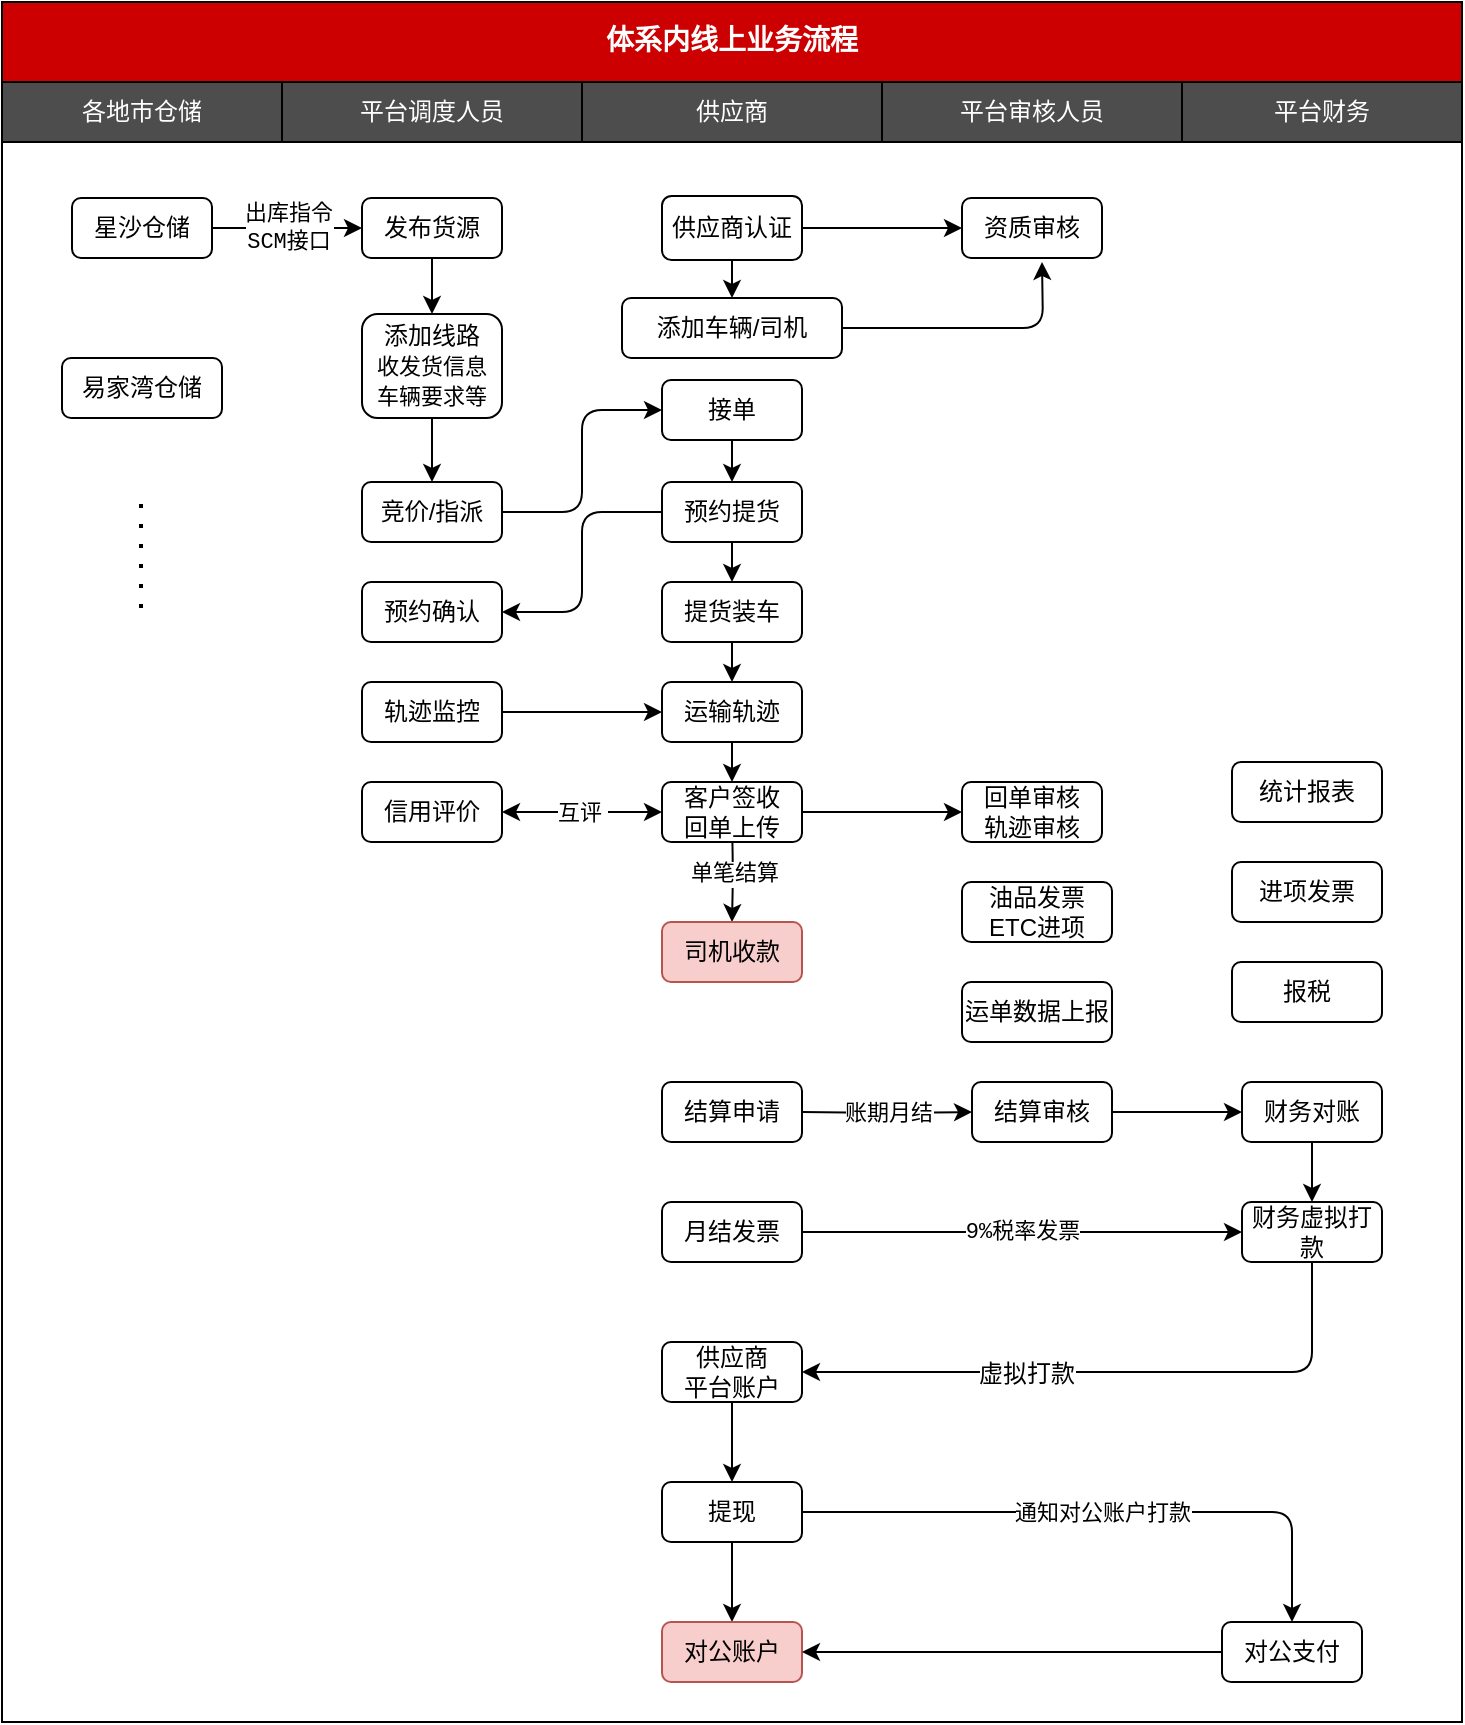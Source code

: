<mxfile version="12.4.7" type="github">
  <diagram id="3_ST8aORF-W1Ic3_STmp" name="第 1 页">
    <mxGraphModel dx="854" dy="478" grid="1" gridSize="10" guides="1" tooltips="1" connect="1" arrows="1" fold="1" page="1" pageScale="1" pageWidth="827" pageHeight="1169" math="0" shadow="0">
      <root>
        <mxCell id="0"/>
        <mxCell id="1" parent="0"/>
        <mxCell id="tVjI4oLR0k96hLmSN2iQ-1" value="" style="rounded=0;whiteSpace=wrap;html=1;fontFamily=Courier New;fontColor=#000000;" vertex="1" parent="1">
          <mxGeometry x="60" y="120" width="730" height="790" as="geometry"/>
        </mxCell>
        <mxCell id="tVjI4oLR0k96hLmSN2iQ-2" value="平台调度人员" style="rounded=0;whiteSpace=wrap;html=1;fillColor=#4D4D4D;fontColor=#FFFFFF;" vertex="1" parent="1">
          <mxGeometry x="200" y="90" width="150" height="30" as="geometry"/>
        </mxCell>
        <mxCell id="tVjI4oLR0k96hLmSN2iQ-3" value="供应商" style="rounded=0;whiteSpace=wrap;html=1;fillColor=#4D4D4D;fontColor=#FFFFFF;" vertex="1" parent="1">
          <mxGeometry x="350" y="90" width="150" height="30" as="geometry"/>
        </mxCell>
        <mxCell id="tVjI4oLR0k96hLmSN2iQ-4" value="平台审核人员" style="rounded=0;whiteSpace=wrap;html=1;fillColor=#4D4D4D;fontColor=#FFFFFF;" vertex="1" parent="1">
          <mxGeometry x="500" y="90" width="150" height="30" as="geometry"/>
        </mxCell>
        <mxCell id="tVjI4oLR0k96hLmSN2iQ-5" value="体系内线上业务流程" style="rounded=0;whiteSpace=wrap;html=1;fillColor=#CC0000;fontColor=#FFFFFF;fontSize=14;fontStyle=1;fontFamily=Courier New;" vertex="1" parent="1">
          <mxGeometry x="60" y="50" width="730" height="40" as="geometry"/>
        </mxCell>
        <mxCell id="tVjI4oLR0k96hLmSN2iQ-6" value="星沙仓储" style="rounded=1;whiteSpace=wrap;html=1;" vertex="1" parent="1">
          <mxGeometry x="95" y="148" width="70" height="30" as="geometry"/>
        </mxCell>
        <mxCell id="tVjI4oLR0k96hLmSN2iQ-7" value="易家湾仓储" style="rounded=1;whiteSpace=wrap;html=1;" vertex="1" parent="1">
          <mxGeometry x="90" y="228" width="80" height="30" as="geometry"/>
        </mxCell>
        <mxCell id="tVjI4oLR0k96hLmSN2iQ-8" value="各地市仓储" style="rounded=0;whiteSpace=wrap;html=1;fillColor=#4D4D4D;fontColor=#FFFFFF;" vertex="1" parent="1">
          <mxGeometry x="60" y="90" width="140" height="30" as="geometry"/>
        </mxCell>
        <mxCell id="tVjI4oLR0k96hLmSN2iQ-9" value="" style="endArrow=none;dashed=1;html=1;fontFamily=Courier New;fontColor=#FFFFFF;strokeWidth=2;dashPattern=1 4;" edge="1" parent="1">
          <mxGeometry width="50" height="50" relative="1" as="geometry">
            <mxPoint x="129.5" y="353" as="sourcePoint"/>
            <mxPoint x="129.5" y="293" as="targetPoint"/>
          </mxGeometry>
        </mxCell>
        <mxCell id="tVjI4oLR0k96hLmSN2iQ-62" style="edgeStyle=orthogonalEdgeStyle;rounded=1;orthogonalLoop=1;jettySize=auto;html=1;entryX=0.5;entryY=0;entryDx=0;entryDy=0;" edge="1" parent="1" source="tVjI4oLR0k96hLmSN2iQ-11" target="tVjI4oLR0k96hLmSN2iQ-19">
          <mxGeometry relative="1" as="geometry"/>
        </mxCell>
        <mxCell id="tVjI4oLR0k96hLmSN2iQ-115" style="edgeStyle=orthogonalEdgeStyle;rounded=1;orthogonalLoop=1;jettySize=auto;html=1;entryX=1;entryY=0.5;entryDx=0;entryDy=0;startArrow=none;startFill=0;" edge="1" parent="1" source="tVjI4oLR0k96hLmSN2iQ-11" target="tVjI4oLR0k96hLmSN2iQ-113">
          <mxGeometry relative="1" as="geometry"/>
        </mxCell>
        <mxCell id="tVjI4oLR0k96hLmSN2iQ-11" value="预约提货" style="rounded=1;whiteSpace=wrap;html=1;" vertex="1" parent="1">
          <mxGeometry x="390" y="290" width="70" height="30" as="geometry"/>
        </mxCell>
        <mxCell id="tVjI4oLR0k96hLmSN2iQ-12" value="账期月结" style="edgeStyle=orthogonalEdgeStyle;rounded=1;orthogonalLoop=1;jettySize=auto;html=1;strokeWidth=1;fontFamily=Courier New;fontColor=#000000;align=center;" edge="1" parent="1" target="tVjI4oLR0k96hLmSN2iQ-29">
          <mxGeometry relative="1" as="geometry">
            <mxPoint x="460" y="605" as="sourcePoint"/>
          </mxGeometry>
        </mxCell>
        <mxCell id="tVjI4oLR0k96hLmSN2iQ-13" value="单笔结算" style="edgeStyle=orthogonalEdgeStyle;rounded=1;orthogonalLoop=1;jettySize=auto;html=1;strokeWidth=1;fontFamily=Courier New;fontColor=#000000;align=center;" edge="1" parent="1" target="tVjI4oLR0k96hLmSN2iQ-15">
          <mxGeometry relative="1" as="geometry">
            <mxPoint x="425" y="460" as="sourcePoint"/>
          </mxGeometry>
        </mxCell>
        <mxCell id="tVjI4oLR0k96hLmSN2iQ-15" value="司机收款" style="rounded=1;whiteSpace=wrap;html=1;fillColor=#f8cecc;strokeColor=#b85450;" vertex="1" parent="1">
          <mxGeometry x="390" y="510" width="70" height="30" as="geometry"/>
        </mxCell>
        <mxCell id="tVjI4oLR0k96hLmSN2iQ-16" value="平台财务" style="rounded=0;whiteSpace=wrap;html=1;fillColor=#4D4D4D;fontColor=#FFFFFF;" vertex="1" parent="1">
          <mxGeometry x="650" y="90" width="140" height="30" as="geometry"/>
        </mxCell>
        <mxCell id="tVjI4oLR0k96hLmSN2iQ-109" style="edgeStyle=orthogonalEdgeStyle;rounded=1;orthogonalLoop=1;jettySize=auto;html=1;startArrow=none;startFill=0;" edge="1" parent="1" source="tVjI4oLR0k96hLmSN2iQ-19" target="tVjI4oLR0k96hLmSN2iQ-108">
          <mxGeometry relative="1" as="geometry"/>
        </mxCell>
        <mxCell id="tVjI4oLR0k96hLmSN2iQ-19" value="提货装车" style="rounded=1;whiteSpace=wrap;html=1;" vertex="1" parent="1">
          <mxGeometry x="390" y="340" width="70" height="30" as="geometry"/>
        </mxCell>
        <mxCell id="tVjI4oLR0k96hLmSN2iQ-23" value="出库指令&lt;br&gt;SCM接口" style="edgeStyle=orthogonalEdgeStyle;rounded=0;orthogonalLoop=1;jettySize=auto;html=1;strokeWidth=1;fontFamily=Courier New;fontColor=#000000;" edge="1" parent="1" source="tVjI4oLR0k96hLmSN2iQ-6">
          <mxGeometry relative="1" as="geometry">
            <Array as="points">
              <mxPoint x="200" y="163"/>
              <mxPoint x="200" y="163"/>
            </Array>
            <mxPoint x="240" y="163" as="targetPoint"/>
          </mxGeometry>
        </mxCell>
        <mxCell id="tVjI4oLR0k96hLmSN2iQ-64" style="edgeStyle=orthogonalEdgeStyle;rounded=1;orthogonalLoop=1;jettySize=auto;html=1;entryX=0;entryY=0.5;entryDx=0;entryDy=0;" edge="1" parent="1" source="tVjI4oLR0k96hLmSN2iQ-25" target="tVjI4oLR0k96hLmSN2iQ-63">
          <mxGeometry relative="1" as="geometry"/>
        </mxCell>
        <mxCell id="tVjI4oLR0k96hLmSN2iQ-70" value="互评&amp;nbsp;" style="edgeStyle=orthogonalEdgeStyle;rounded=1;orthogonalLoop=1;jettySize=auto;html=1;startArrow=classic;startFill=1;" edge="1" parent="1" source="tVjI4oLR0k96hLmSN2iQ-25" target="tVjI4oLR0k96hLmSN2iQ-69">
          <mxGeometry relative="1" as="geometry"/>
        </mxCell>
        <mxCell id="tVjI4oLR0k96hLmSN2iQ-25" value="客户签收&lt;br&gt;回单上传" style="rounded=1;whiteSpace=wrap;html=1;" vertex="1" parent="1">
          <mxGeometry x="390" y="440" width="70" height="30" as="geometry"/>
        </mxCell>
        <mxCell id="tVjI4oLR0k96hLmSN2iQ-69" value="信用评价" style="rounded=1;whiteSpace=wrap;html=1;" vertex="1" parent="1">
          <mxGeometry x="240" y="440" width="70" height="30" as="geometry"/>
        </mxCell>
        <mxCell id="tVjI4oLR0k96hLmSN2iQ-28" style="edgeStyle=orthogonalEdgeStyle;rounded=1;orthogonalLoop=1;jettySize=auto;html=1;entryX=0;entryY=0.5;entryDx=0;entryDy=0;strokeWidth=1;fontFamily=Courier New;fontColor=#000000;align=center;" edge="1" parent="1" source="tVjI4oLR0k96hLmSN2iQ-29" target="tVjI4oLR0k96hLmSN2iQ-33">
          <mxGeometry relative="1" as="geometry"/>
        </mxCell>
        <mxCell id="tVjI4oLR0k96hLmSN2iQ-29" value="结算审核" style="rounded=1;whiteSpace=wrap;html=1;" vertex="1" parent="1">
          <mxGeometry x="545" y="590" width="70" height="30" as="geometry"/>
        </mxCell>
        <mxCell id="tVjI4oLR0k96hLmSN2iQ-51" style="edgeStyle=orthogonalEdgeStyle;rounded=1;orthogonalLoop=1;jettySize=auto;html=1;entryX=0;entryY=0.5;entryDx=0;entryDy=0;" edge="1" parent="1" source="tVjI4oLR0k96hLmSN2iQ-31" target="tVjI4oLR0k96hLmSN2iQ-50">
          <mxGeometry relative="1" as="geometry"/>
        </mxCell>
        <mxCell id="tVjI4oLR0k96hLmSN2iQ-31" value="竞价/指派" style="rounded=1;whiteSpace=wrap;html=1;" vertex="1" parent="1">
          <mxGeometry x="240" y="290" width="70" height="30" as="geometry"/>
        </mxCell>
        <mxCell id="tVjI4oLR0k96hLmSN2iQ-78" style="edgeStyle=orthogonalEdgeStyle;rounded=1;orthogonalLoop=1;jettySize=auto;html=1;entryX=0.5;entryY=0;entryDx=0;entryDy=0;startArrow=none;startFill=0;" edge="1" parent="1" source="tVjI4oLR0k96hLmSN2iQ-33" target="tVjI4oLR0k96hLmSN2iQ-38">
          <mxGeometry relative="1" as="geometry"/>
        </mxCell>
        <mxCell id="tVjI4oLR0k96hLmSN2iQ-33" value="财务对账" style="rounded=1;whiteSpace=wrap;html=1;" vertex="1" parent="1">
          <mxGeometry x="680" y="590" width="70" height="30" as="geometry"/>
        </mxCell>
        <mxCell id="tVjI4oLR0k96hLmSN2iQ-80" value="" style="edgeStyle=orthogonalEdgeStyle;rounded=1;orthogonalLoop=1;jettySize=auto;html=1;startArrow=none;startFill=0;" edge="1" parent="1" source="tVjI4oLR0k96hLmSN2iQ-34" target="tVjI4oLR0k96hLmSN2iQ-79">
          <mxGeometry relative="1" as="geometry"/>
        </mxCell>
        <mxCell id="tVjI4oLR0k96hLmSN2iQ-34" value="供应商&lt;br&gt;平台账户" style="rounded=1;whiteSpace=wrap;html=1;" vertex="1" parent="1">
          <mxGeometry x="390" y="720" width="70" height="30" as="geometry"/>
        </mxCell>
        <mxCell id="tVjI4oLR0k96hLmSN2iQ-94" value="" style="edgeStyle=orthogonalEdgeStyle;rounded=1;orthogonalLoop=1;jettySize=auto;html=1;startArrow=none;startFill=0;" edge="1" parent="1" source="tVjI4oLR0k96hLmSN2iQ-79" target="tVjI4oLR0k96hLmSN2iQ-93">
          <mxGeometry relative="1" as="geometry"/>
        </mxCell>
        <mxCell id="tVjI4oLR0k96hLmSN2iQ-96" value="通知对公账户打款" style="edgeStyle=orthogonalEdgeStyle;rounded=1;orthogonalLoop=1;jettySize=auto;html=1;entryX=0.5;entryY=0;entryDx=0;entryDy=0;startArrow=none;startFill=0;" edge="1" parent="1" source="tVjI4oLR0k96hLmSN2iQ-79" target="tVjI4oLR0k96hLmSN2iQ-87">
          <mxGeometry relative="1" as="geometry"/>
        </mxCell>
        <mxCell id="tVjI4oLR0k96hLmSN2iQ-79" value="提现" style="rounded=1;whiteSpace=wrap;html=1;" vertex="1" parent="1">
          <mxGeometry x="390" y="790" width="70" height="30" as="geometry"/>
        </mxCell>
        <mxCell id="tVjI4oLR0k96hLmSN2iQ-93" value="对公账户" style="rounded=1;whiteSpace=wrap;html=1;fillColor=#f8cecc;strokeColor=#b85450;" vertex="1" parent="1">
          <mxGeometry x="390" y="860" width="70" height="30" as="geometry"/>
        </mxCell>
        <mxCell id="tVjI4oLR0k96hLmSN2iQ-35" value="9%税率发票" style="edgeStyle=orthogonalEdgeStyle;rounded=1;orthogonalLoop=1;jettySize=auto;html=1;strokeWidth=1;fontFamily=Courier New;fontColor=#000000;align=center;" edge="1" parent="1" source="tVjI4oLR0k96hLmSN2iQ-36" target="tVjI4oLR0k96hLmSN2iQ-38">
          <mxGeometry relative="1" as="geometry"/>
        </mxCell>
        <mxCell id="tVjI4oLR0k96hLmSN2iQ-36" value="月结发票" style="rounded=1;whiteSpace=wrap;html=1;" vertex="1" parent="1">
          <mxGeometry x="390" y="650" width="70" height="30" as="geometry"/>
        </mxCell>
        <mxCell id="tVjI4oLR0k96hLmSN2iQ-85" style="edgeStyle=orthogonalEdgeStyle;rounded=1;orthogonalLoop=1;jettySize=auto;html=1;entryX=1;entryY=0.5;entryDx=0;entryDy=0;startArrow=none;startFill=0;" edge="1" parent="1" source="tVjI4oLR0k96hLmSN2iQ-38" target="tVjI4oLR0k96hLmSN2iQ-34">
          <mxGeometry relative="1" as="geometry">
            <Array as="points">
              <mxPoint x="715" y="735"/>
            </Array>
          </mxGeometry>
        </mxCell>
        <mxCell id="tVjI4oLR0k96hLmSN2iQ-86" value="虚拟打款" style="text;html=1;align=center;verticalAlign=middle;resizable=0;points=[];labelBackgroundColor=#ffffff;" vertex="1" connectable="0" parent="tVjI4oLR0k96hLmSN2iQ-85">
          <mxGeometry x="0.28" y="1" relative="1" as="geometry">
            <mxPoint as="offset"/>
          </mxGeometry>
        </mxCell>
        <mxCell id="tVjI4oLR0k96hLmSN2iQ-38" value="财务虚拟打款" style="rounded=1;whiteSpace=wrap;html=1;" vertex="1" parent="1">
          <mxGeometry x="680" y="650" width="70" height="30" as="geometry"/>
        </mxCell>
        <mxCell id="tVjI4oLR0k96hLmSN2iQ-39" value="油品发票&lt;br&gt;ETC进项" style="rounded=1;whiteSpace=wrap;html=1;" vertex="1" parent="1">
          <mxGeometry x="540" y="490" width="75" height="30" as="geometry"/>
        </mxCell>
        <mxCell id="tVjI4oLR0k96hLmSN2iQ-44" style="edgeStyle=orthogonalEdgeStyle;rounded=0;orthogonalLoop=1;jettySize=auto;html=1;" edge="1" parent="1" source="tVjI4oLR0k96hLmSN2iQ-41" target="tVjI4oLR0k96hLmSN2iQ-31">
          <mxGeometry relative="1" as="geometry"/>
        </mxCell>
        <mxCell id="tVjI4oLR0k96hLmSN2iQ-41" value="添加线路&lt;br&gt;&lt;span style=&quot;font-family: &amp;#34;courier new&amp;#34; ; font-size: 11px ; white-space: nowrap ; background-color: rgb(255 , 255 , 255)&quot;&gt;收发货信息&lt;br&gt;&lt;/span&gt;&lt;span style=&quot;font-family: &amp;#34;courier new&amp;#34; ; font-size: 11px ; white-space: nowrap ; background-color: rgb(255 , 255 , 255)&quot;&gt;车辆要求等&lt;/span&gt;&lt;span style=&quot;font-family: &amp;#34;courier new&amp;#34; ; font-size: 11px ; white-space: nowrap ; background-color: rgb(255 , 255 , 255)&quot;&gt;&lt;br&gt;&lt;/span&gt;" style="rounded=1;whiteSpace=wrap;html=1;" vertex="1" parent="1">
          <mxGeometry x="240" y="206" width="70" height="52" as="geometry"/>
        </mxCell>
        <mxCell id="tVjI4oLR0k96hLmSN2iQ-42" value="" style="edgeStyle=orthogonalEdgeStyle;rounded=1;orthogonalLoop=1;jettySize=auto;html=1;strokeWidth=1;fontFamily=Courier New;fontColor=#000000;align=center;" edge="1" parent="1" source="tVjI4oLR0k96hLmSN2iQ-43" target="tVjI4oLR0k96hLmSN2iQ-41">
          <mxGeometry relative="1" as="geometry"/>
        </mxCell>
        <mxCell id="tVjI4oLR0k96hLmSN2iQ-43" value="发布货源" style="rounded=1;whiteSpace=wrap;html=1;" vertex="1" parent="1">
          <mxGeometry x="240" y="148" width="70" height="30" as="geometry"/>
        </mxCell>
        <mxCell id="tVjI4oLR0k96hLmSN2iQ-55" style="edgeStyle=orthogonalEdgeStyle;rounded=1;orthogonalLoop=1;jettySize=auto;html=1;" edge="1" parent="1" source="tVjI4oLR0k96hLmSN2iQ-48">
          <mxGeometry relative="1" as="geometry">
            <mxPoint x="580" y="180" as="targetPoint"/>
          </mxGeometry>
        </mxCell>
        <mxCell id="tVjI4oLR0k96hLmSN2iQ-48" value="添加车辆/司机" style="rounded=1;whiteSpace=wrap;html=1;" vertex="1" parent="1">
          <mxGeometry x="370" y="198" width="110" height="30" as="geometry"/>
        </mxCell>
        <mxCell id="tVjI4oLR0k96hLmSN2iQ-54" style="edgeStyle=orthogonalEdgeStyle;rounded=1;orthogonalLoop=1;jettySize=auto;html=1;entryX=0;entryY=0.5;entryDx=0;entryDy=0;" edge="1" parent="1" source="tVjI4oLR0k96hLmSN2iQ-49" target="tVjI4oLR0k96hLmSN2iQ-52">
          <mxGeometry relative="1" as="geometry"/>
        </mxCell>
        <mxCell id="tVjI4oLR0k96hLmSN2iQ-57" style="edgeStyle=orthogonalEdgeStyle;rounded=1;orthogonalLoop=1;jettySize=auto;html=1;" edge="1" parent="1" source="tVjI4oLR0k96hLmSN2iQ-49" target="tVjI4oLR0k96hLmSN2iQ-48">
          <mxGeometry relative="1" as="geometry"/>
        </mxCell>
        <mxCell id="tVjI4oLR0k96hLmSN2iQ-49" value="供应商认证" style="rounded=1;whiteSpace=wrap;html=1;" vertex="1" parent="1">
          <mxGeometry x="390" y="147" width="70" height="32" as="geometry"/>
        </mxCell>
        <mxCell id="tVjI4oLR0k96hLmSN2iQ-58" style="edgeStyle=orthogonalEdgeStyle;rounded=1;orthogonalLoop=1;jettySize=auto;html=1;entryX=0.5;entryY=0;entryDx=0;entryDy=0;" edge="1" parent="1" source="tVjI4oLR0k96hLmSN2iQ-50" target="tVjI4oLR0k96hLmSN2iQ-11">
          <mxGeometry relative="1" as="geometry"/>
        </mxCell>
        <mxCell id="tVjI4oLR0k96hLmSN2iQ-50" value="接单" style="rounded=1;whiteSpace=wrap;html=1;" vertex="1" parent="1">
          <mxGeometry x="390" y="239" width="70" height="30" as="geometry"/>
        </mxCell>
        <mxCell id="tVjI4oLR0k96hLmSN2iQ-52" value="资质审核" style="rounded=1;whiteSpace=wrap;html=1;" vertex="1" parent="1">
          <mxGeometry x="540" y="148" width="70" height="30" as="geometry"/>
        </mxCell>
        <mxCell id="tVjI4oLR0k96hLmSN2iQ-63" value="回单审核&lt;br&gt;轨迹审核" style="rounded=1;whiteSpace=wrap;html=1;" vertex="1" parent="1">
          <mxGeometry x="540" y="440" width="70" height="30" as="geometry"/>
        </mxCell>
        <mxCell id="tVjI4oLR0k96hLmSN2iQ-67" value="结算申请" style="rounded=1;whiteSpace=wrap;html=1;" vertex="1" parent="1">
          <mxGeometry x="390" y="590" width="70" height="30" as="geometry"/>
        </mxCell>
        <mxCell id="tVjI4oLR0k96hLmSN2iQ-95" style="edgeStyle=orthogonalEdgeStyle;rounded=1;orthogonalLoop=1;jettySize=auto;html=1;startArrow=none;startFill=0;" edge="1" parent="1" source="tVjI4oLR0k96hLmSN2iQ-87" target="tVjI4oLR0k96hLmSN2iQ-93">
          <mxGeometry relative="1" as="geometry"/>
        </mxCell>
        <mxCell id="tVjI4oLR0k96hLmSN2iQ-87" value="对公支付" style="rounded=1;whiteSpace=wrap;html=1;" vertex="1" parent="1">
          <mxGeometry x="670" y="860" width="70" height="30" as="geometry"/>
        </mxCell>
        <mxCell id="tVjI4oLR0k96hLmSN2iQ-100" value="运单数据上报" style="rounded=1;whiteSpace=wrap;html=1;" vertex="1" parent="1">
          <mxGeometry x="540" y="540" width="75" height="30" as="geometry"/>
        </mxCell>
        <mxCell id="tVjI4oLR0k96hLmSN2iQ-103" value="进项发票" style="rounded=1;whiteSpace=wrap;html=1;" vertex="1" parent="1">
          <mxGeometry x="675" y="480" width="75" height="30" as="geometry"/>
        </mxCell>
        <mxCell id="tVjI4oLR0k96hLmSN2iQ-104" value="报税" style="rounded=1;whiteSpace=wrap;html=1;" vertex="1" parent="1">
          <mxGeometry x="675" y="530" width="75" height="30" as="geometry"/>
        </mxCell>
        <mxCell id="tVjI4oLR0k96hLmSN2iQ-105" value="统计报表" style="rounded=1;whiteSpace=wrap;html=1;" vertex="1" parent="1">
          <mxGeometry x="675" y="430" width="75" height="30" as="geometry"/>
        </mxCell>
        <mxCell id="tVjI4oLR0k96hLmSN2iQ-110" style="edgeStyle=orthogonalEdgeStyle;rounded=1;orthogonalLoop=1;jettySize=auto;html=1;startArrow=none;startFill=0;" edge="1" parent="1" source="tVjI4oLR0k96hLmSN2iQ-108" target="tVjI4oLR0k96hLmSN2iQ-25">
          <mxGeometry relative="1" as="geometry"/>
        </mxCell>
        <mxCell id="tVjI4oLR0k96hLmSN2iQ-108" value="运输轨迹" style="rounded=1;whiteSpace=wrap;html=1;" vertex="1" parent="1">
          <mxGeometry x="390" y="390" width="70" height="30" as="geometry"/>
        </mxCell>
        <mxCell id="tVjI4oLR0k96hLmSN2iQ-112" style="edgeStyle=orthogonalEdgeStyle;rounded=1;orthogonalLoop=1;jettySize=auto;html=1;startArrow=none;startFill=0;" edge="1" parent="1" source="tVjI4oLR0k96hLmSN2iQ-111" target="tVjI4oLR0k96hLmSN2iQ-108">
          <mxGeometry relative="1" as="geometry"/>
        </mxCell>
        <mxCell id="tVjI4oLR0k96hLmSN2iQ-111" value="轨迹监控" style="rounded=1;whiteSpace=wrap;html=1;" vertex="1" parent="1">
          <mxGeometry x="240" y="390" width="70" height="30" as="geometry"/>
        </mxCell>
        <mxCell id="tVjI4oLR0k96hLmSN2iQ-113" value="预约确认" style="rounded=1;whiteSpace=wrap;html=1;" vertex="1" parent="1">
          <mxGeometry x="240" y="340" width="70" height="30" as="geometry"/>
        </mxCell>
      </root>
    </mxGraphModel>
  </diagram>
</mxfile>
